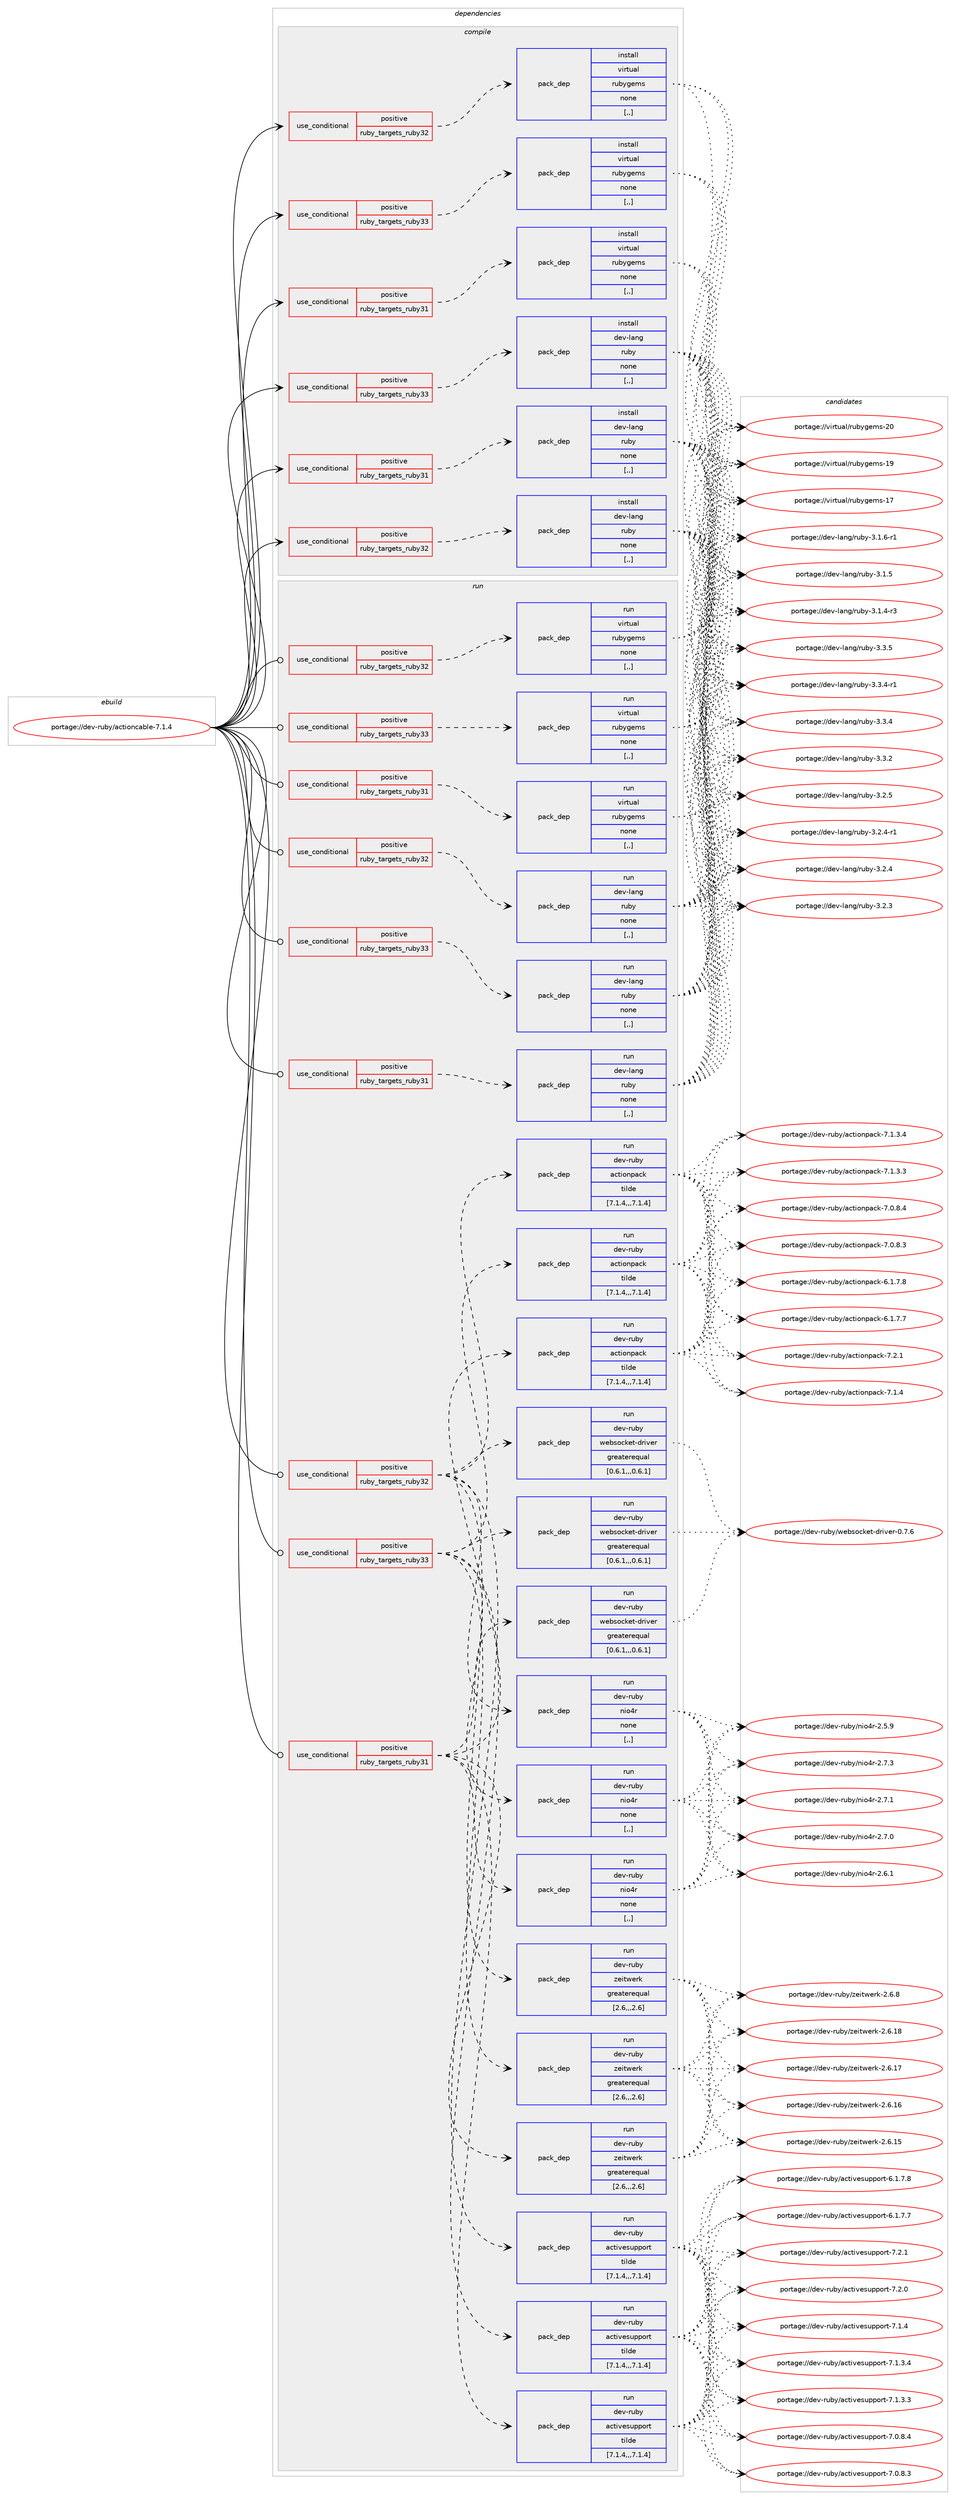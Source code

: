 digraph prolog {

# *************
# Graph options
# *************

newrank=true;
concentrate=true;
compound=true;
graph [rankdir=LR,fontname=Helvetica,fontsize=10,ranksep=1.5];#, ranksep=2.5, nodesep=0.2];
edge  [arrowhead=vee];
node  [fontname=Helvetica,fontsize=10];

# **********
# The ebuild
# **********

subgraph cluster_leftcol {
color=gray;
label=<<i>ebuild</i>>;
id [label="portage://dev-ruby/actioncable-7.1.4", color=red, width=4, href="../dev-ruby/actioncable-7.1.4.svg"];
}

# ****************
# The dependencies
# ****************

subgraph cluster_midcol {
color=gray;
label=<<i>dependencies</i>>;
subgraph cluster_compile {
fillcolor="#eeeeee";
style=filled;
label=<<i>compile</i>>;
subgraph cond173495 {
dependency667712 [label=<<TABLE BORDER="0" CELLBORDER="1" CELLSPACING="0" CELLPADDING="4"><TR><TD ROWSPAN="3" CELLPADDING="10">use_conditional</TD></TR><TR><TD>positive</TD></TR><TR><TD>ruby_targets_ruby31</TD></TR></TABLE>>, shape=none, color=red];
subgraph pack489350 {
dependency667713 [label=<<TABLE BORDER="0" CELLBORDER="1" CELLSPACING="0" CELLPADDING="4" WIDTH="220"><TR><TD ROWSPAN="6" CELLPADDING="30">pack_dep</TD></TR><TR><TD WIDTH="110">install</TD></TR><TR><TD>dev-lang</TD></TR><TR><TD>ruby</TD></TR><TR><TD>none</TD></TR><TR><TD>[,,]</TD></TR></TABLE>>, shape=none, color=blue];
}
dependency667712:e -> dependency667713:w [weight=20,style="dashed",arrowhead="vee"];
}
id:e -> dependency667712:w [weight=20,style="solid",arrowhead="vee"];
subgraph cond173496 {
dependency667714 [label=<<TABLE BORDER="0" CELLBORDER="1" CELLSPACING="0" CELLPADDING="4"><TR><TD ROWSPAN="3" CELLPADDING="10">use_conditional</TD></TR><TR><TD>positive</TD></TR><TR><TD>ruby_targets_ruby31</TD></TR></TABLE>>, shape=none, color=red];
subgraph pack489351 {
dependency667715 [label=<<TABLE BORDER="0" CELLBORDER="1" CELLSPACING="0" CELLPADDING="4" WIDTH="220"><TR><TD ROWSPAN="6" CELLPADDING="30">pack_dep</TD></TR><TR><TD WIDTH="110">install</TD></TR><TR><TD>virtual</TD></TR><TR><TD>rubygems</TD></TR><TR><TD>none</TD></TR><TR><TD>[,,]</TD></TR></TABLE>>, shape=none, color=blue];
}
dependency667714:e -> dependency667715:w [weight=20,style="dashed",arrowhead="vee"];
}
id:e -> dependency667714:w [weight=20,style="solid",arrowhead="vee"];
subgraph cond173497 {
dependency667716 [label=<<TABLE BORDER="0" CELLBORDER="1" CELLSPACING="0" CELLPADDING="4"><TR><TD ROWSPAN="3" CELLPADDING="10">use_conditional</TD></TR><TR><TD>positive</TD></TR><TR><TD>ruby_targets_ruby32</TD></TR></TABLE>>, shape=none, color=red];
subgraph pack489352 {
dependency667717 [label=<<TABLE BORDER="0" CELLBORDER="1" CELLSPACING="0" CELLPADDING="4" WIDTH="220"><TR><TD ROWSPAN="6" CELLPADDING="30">pack_dep</TD></TR><TR><TD WIDTH="110">install</TD></TR><TR><TD>dev-lang</TD></TR><TR><TD>ruby</TD></TR><TR><TD>none</TD></TR><TR><TD>[,,]</TD></TR></TABLE>>, shape=none, color=blue];
}
dependency667716:e -> dependency667717:w [weight=20,style="dashed",arrowhead="vee"];
}
id:e -> dependency667716:w [weight=20,style="solid",arrowhead="vee"];
subgraph cond173498 {
dependency667718 [label=<<TABLE BORDER="0" CELLBORDER="1" CELLSPACING="0" CELLPADDING="4"><TR><TD ROWSPAN="3" CELLPADDING="10">use_conditional</TD></TR><TR><TD>positive</TD></TR><TR><TD>ruby_targets_ruby32</TD></TR></TABLE>>, shape=none, color=red];
subgraph pack489353 {
dependency667719 [label=<<TABLE BORDER="0" CELLBORDER="1" CELLSPACING="0" CELLPADDING="4" WIDTH="220"><TR><TD ROWSPAN="6" CELLPADDING="30">pack_dep</TD></TR><TR><TD WIDTH="110">install</TD></TR><TR><TD>virtual</TD></TR><TR><TD>rubygems</TD></TR><TR><TD>none</TD></TR><TR><TD>[,,]</TD></TR></TABLE>>, shape=none, color=blue];
}
dependency667718:e -> dependency667719:w [weight=20,style="dashed",arrowhead="vee"];
}
id:e -> dependency667718:w [weight=20,style="solid",arrowhead="vee"];
subgraph cond173499 {
dependency667720 [label=<<TABLE BORDER="0" CELLBORDER="1" CELLSPACING="0" CELLPADDING="4"><TR><TD ROWSPAN="3" CELLPADDING="10">use_conditional</TD></TR><TR><TD>positive</TD></TR><TR><TD>ruby_targets_ruby33</TD></TR></TABLE>>, shape=none, color=red];
subgraph pack489354 {
dependency667721 [label=<<TABLE BORDER="0" CELLBORDER="1" CELLSPACING="0" CELLPADDING="4" WIDTH="220"><TR><TD ROWSPAN="6" CELLPADDING="30">pack_dep</TD></TR><TR><TD WIDTH="110">install</TD></TR><TR><TD>dev-lang</TD></TR><TR><TD>ruby</TD></TR><TR><TD>none</TD></TR><TR><TD>[,,]</TD></TR></TABLE>>, shape=none, color=blue];
}
dependency667720:e -> dependency667721:w [weight=20,style="dashed",arrowhead="vee"];
}
id:e -> dependency667720:w [weight=20,style="solid",arrowhead="vee"];
subgraph cond173500 {
dependency667722 [label=<<TABLE BORDER="0" CELLBORDER="1" CELLSPACING="0" CELLPADDING="4"><TR><TD ROWSPAN="3" CELLPADDING="10">use_conditional</TD></TR><TR><TD>positive</TD></TR><TR><TD>ruby_targets_ruby33</TD></TR></TABLE>>, shape=none, color=red];
subgraph pack489355 {
dependency667723 [label=<<TABLE BORDER="0" CELLBORDER="1" CELLSPACING="0" CELLPADDING="4" WIDTH="220"><TR><TD ROWSPAN="6" CELLPADDING="30">pack_dep</TD></TR><TR><TD WIDTH="110">install</TD></TR><TR><TD>virtual</TD></TR><TR><TD>rubygems</TD></TR><TR><TD>none</TD></TR><TR><TD>[,,]</TD></TR></TABLE>>, shape=none, color=blue];
}
dependency667722:e -> dependency667723:w [weight=20,style="dashed",arrowhead="vee"];
}
id:e -> dependency667722:w [weight=20,style="solid",arrowhead="vee"];
}
subgraph cluster_compileandrun {
fillcolor="#eeeeee";
style=filled;
label=<<i>compile and run</i>>;
}
subgraph cluster_run {
fillcolor="#eeeeee";
style=filled;
label=<<i>run</i>>;
subgraph cond173501 {
dependency667724 [label=<<TABLE BORDER="0" CELLBORDER="1" CELLSPACING="0" CELLPADDING="4"><TR><TD ROWSPAN="3" CELLPADDING="10">use_conditional</TD></TR><TR><TD>positive</TD></TR><TR><TD>ruby_targets_ruby31</TD></TR></TABLE>>, shape=none, color=red];
subgraph pack489356 {
dependency667725 [label=<<TABLE BORDER="0" CELLBORDER="1" CELLSPACING="0" CELLPADDING="4" WIDTH="220"><TR><TD ROWSPAN="6" CELLPADDING="30">pack_dep</TD></TR><TR><TD WIDTH="110">run</TD></TR><TR><TD>dev-lang</TD></TR><TR><TD>ruby</TD></TR><TR><TD>none</TD></TR><TR><TD>[,,]</TD></TR></TABLE>>, shape=none, color=blue];
}
dependency667724:e -> dependency667725:w [weight=20,style="dashed",arrowhead="vee"];
}
id:e -> dependency667724:w [weight=20,style="solid",arrowhead="odot"];
subgraph cond173502 {
dependency667726 [label=<<TABLE BORDER="0" CELLBORDER="1" CELLSPACING="0" CELLPADDING="4"><TR><TD ROWSPAN="3" CELLPADDING="10">use_conditional</TD></TR><TR><TD>positive</TD></TR><TR><TD>ruby_targets_ruby31</TD></TR></TABLE>>, shape=none, color=red];
subgraph pack489357 {
dependency667727 [label=<<TABLE BORDER="0" CELLBORDER="1" CELLSPACING="0" CELLPADDING="4" WIDTH="220"><TR><TD ROWSPAN="6" CELLPADDING="30">pack_dep</TD></TR><TR><TD WIDTH="110">run</TD></TR><TR><TD>dev-ruby</TD></TR><TR><TD>actionpack</TD></TR><TR><TD>tilde</TD></TR><TR><TD>[7.1.4,,,7.1.4]</TD></TR></TABLE>>, shape=none, color=blue];
}
dependency667726:e -> dependency667727:w [weight=20,style="dashed",arrowhead="vee"];
subgraph pack489358 {
dependency667728 [label=<<TABLE BORDER="0" CELLBORDER="1" CELLSPACING="0" CELLPADDING="4" WIDTH="220"><TR><TD ROWSPAN="6" CELLPADDING="30">pack_dep</TD></TR><TR><TD WIDTH="110">run</TD></TR><TR><TD>dev-ruby</TD></TR><TR><TD>activesupport</TD></TR><TR><TD>tilde</TD></TR><TR><TD>[7.1.4,,,7.1.4]</TD></TR></TABLE>>, shape=none, color=blue];
}
dependency667726:e -> dependency667728:w [weight=20,style="dashed",arrowhead="vee"];
subgraph pack489359 {
dependency667729 [label=<<TABLE BORDER="0" CELLBORDER="1" CELLSPACING="0" CELLPADDING="4" WIDTH="220"><TR><TD ROWSPAN="6" CELLPADDING="30">pack_dep</TD></TR><TR><TD WIDTH="110">run</TD></TR><TR><TD>dev-ruby</TD></TR><TR><TD>nio4r</TD></TR><TR><TD>none</TD></TR><TR><TD>[,,]</TD></TR></TABLE>>, shape=none, color=blue];
}
dependency667726:e -> dependency667729:w [weight=20,style="dashed",arrowhead="vee"];
subgraph pack489360 {
dependency667730 [label=<<TABLE BORDER="0" CELLBORDER="1" CELLSPACING="0" CELLPADDING="4" WIDTH="220"><TR><TD ROWSPAN="6" CELLPADDING="30">pack_dep</TD></TR><TR><TD WIDTH="110">run</TD></TR><TR><TD>dev-ruby</TD></TR><TR><TD>websocket-driver</TD></TR><TR><TD>greaterequal</TD></TR><TR><TD>[0.6.1,,,0.6.1]</TD></TR></TABLE>>, shape=none, color=blue];
}
dependency667726:e -> dependency667730:w [weight=20,style="dashed",arrowhead="vee"];
subgraph pack489361 {
dependency667731 [label=<<TABLE BORDER="0" CELLBORDER="1" CELLSPACING="0" CELLPADDING="4" WIDTH="220"><TR><TD ROWSPAN="6" CELLPADDING="30">pack_dep</TD></TR><TR><TD WIDTH="110">run</TD></TR><TR><TD>dev-ruby</TD></TR><TR><TD>zeitwerk</TD></TR><TR><TD>greaterequal</TD></TR><TR><TD>[2.6,,,2.6]</TD></TR></TABLE>>, shape=none, color=blue];
}
dependency667726:e -> dependency667731:w [weight=20,style="dashed",arrowhead="vee"];
}
id:e -> dependency667726:w [weight=20,style="solid",arrowhead="odot"];
subgraph cond173503 {
dependency667732 [label=<<TABLE BORDER="0" CELLBORDER="1" CELLSPACING="0" CELLPADDING="4"><TR><TD ROWSPAN="3" CELLPADDING="10">use_conditional</TD></TR><TR><TD>positive</TD></TR><TR><TD>ruby_targets_ruby31</TD></TR></TABLE>>, shape=none, color=red];
subgraph pack489362 {
dependency667733 [label=<<TABLE BORDER="0" CELLBORDER="1" CELLSPACING="0" CELLPADDING="4" WIDTH="220"><TR><TD ROWSPAN="6" CELLPADDING="30">pack_dep</TD></TR><TR><TD WIDTH="110">run</TD></TR><TR><TD>virtual</TD></TR><TR><TD>rubygems</TD></TR><TR><TD>none</TD></TR><TR><TD>[,,]</TD></TR></TABLE>>, shape=none, color=blue];
}
dependency667732:e -> dependency667733:w [weight=20,style="dashed",arrowhead="vee"];
}
id:e -> dependency667732:w [weight=20,style="solid",arrowhead="odot"];
subgraph cond173504 {
dependency667734 [label=<<TABLE BORDER="0" CELLBORDER="1" CELLSPACING="0" CELLPADDING="4"><TR><TD ROWSPAN="3" CELLPADDING="10">use_conditional</TD></TR><TR><TD>positive</TD></TR><TR><TD>ruby_targets_ruby32</TD></TR></TABLE>>, shape=none, color=red];
subgraph pack489363 {
dependency667735 [label=<<TABLE BORDER="0" CELLBORDER="1" CELLSPACING="0" CELLPADDING="4" WIDTH="220"><TR><TD ROWSPAN="6" CELLPADDING="30">pack_dep</TD></TR><TR><TD WIDTH="110">run</TD></TR><TR><TD>dev-lang</TD></TR><TR><TD>ruby</TD></TR><TR><TD>none</TD></TR><TR><TD>[,,]</TD></TR></TABLE>>, shape=none, color=blue];
}
dependency667734:e -> dependency667735:w [weight=20,style="dashed",arrowhead="vee"];
}
id:e -> dependency667734:w [weight=20,style="solid",arrowhead="odot"];
subgraph cond173505 {
dependency667736 [label=<<TABLE BORDER="0" CELLBORDER="1" CELLSPACING="0" CELLPADDING="4"><TR><TD ROWSPAN="3" CELLPADDING="10">use_conditional</TD></TR><TR><TD>positive</TD></TR><TR><TD>ruby_targets_ruby32</TD></TR></TABLE>>, shape=none, color=red];
subgraph pack489364 {
dependency667737 [label=<<TABLE BORDER="0" CELLBORDER="1" CELLSPACING="0" CELLPADDING="4" WIDTH="220"><TR><TD ROWSPAN="6" CELLPADDING="30">pack_dep</TD></TR><TR><TD WIDTH="110">run</TD></TR><TR><TD>dev-ruby</TD></TR><TR><TD>actionpack</TD></TR><TR><TD>tilde</TD></TR><TR><TD>[7.1.4,,,7.1.4]</TD></TR></TABLE>>, shape=none, color=blue];
}
dependency667736:e -> dependency667737:w [weight=20,style="dashed",arrowhead="vee"];
subgraph pack489365 {
dependency667738 [label=<<TABLE BORDER="0" CELLBORDER="1" CELLSPACING="0" CELLPADDING="4" WIDTH="220"><TR><TD ROWSPAN="6" CELLPADDING="30">pack_dep</TD></TR><TR><TD WIDTH="110">run</TD></TR><TR><TD>dev-ruby</TD></TR><TR><TD>activesupport</TD></TR><TR><TD>tilde</TD></TR><TR><TD>[7.1.4,,,7.1.4]</TD></TR></TABLE>>, shape=none, color=blue];
}
dependency667736:e -> dependency667738:w [weight=20,style="dashed",arrowhead="vee"];
subgraph pack489366 {
dependency667739 [label=<<TABLE BORDER="0" CELLBORDER="1" CELLSPACING="0" CELLPADDING="4" WIDTH="220"><TR><TD ROWSPAN="6" CELLPADDING="30">pack_dep</TD></TR><TR><TD WIDTH="110">run</TD></TR><TR><TD>dev-ruby</TD></TR><TR><TD>nio4r</TD></TR><TR><TD>none</TD></TR><TR><TD>[,,]</TD></TR></TABLE>>, shape=none, color=blue];
}
dependency667736:e -> dependency667739:w [weight=20,style="dashed",arrowhead="vee"];
subgraph pack489367 {
dependency667740 [label=<<TABLE BORDER="0" CELLBORDER="1" CELLSPACING="0" CELLPADDING="4" WIDTH="220"><TR><TD ROWSPAN="6" CELLPADDING="30">pack_dep</TD></TR><TR><TD WIDTH="110">run</TD></TR><TR><TD>dev-ruby</TD></TR><TR><TD>websocket-driver</TD></TR><TR><TD>greaterequal</TD></TR><TR><TD>[0.6.1,,,0.6.1]</TD></TR></TABLE>>, shape=none, color=blue];
}
dependency667736:e -> dependency667740:w [weight=20,style="dashed",arrowhead="vee"];
subgraph pack489368 {
dependency667741 [label=<<TABLE BORDER="0" CELLBORDER="1" CELLSPACING="0" CELLPADDING="4" WIDTH="220"><TR><TD ROWSPAN="6" CELLPADDING="30">pack_dep</TD></TR><TR><TD WIDTH="110">run</TD></TR><TR><TD>dev-ruby</TD></TR><TR><TD>zeitwerk</TD></TR><TR><TD>greaterequal</TD></TR><TR><TD>[2.6,,,2.6]</TD></TR></TABLE>>, shape=none, color=blue];
}
dependency667736:e -> dependency667741:w [weight=20,style="dashed",arrowhead="vee"];
}
id:e -> dependency667736:w [weight=20,style="solid",arrowhead="odot"];
subgraph cond173506 {
dependency667742 [label=<<TABLE BORDER="0" CELLBORDER="1" CELLSPACING="0" CELLPADDING="4"><TR><TD ROWSPAN="3" CELLPADDING="10">use_conditional</TD></TR><TR><TD>positive</TD></TR><TR><TD>ruby_targets_ruby32</TD></TR></TABLE>>, shape=none, color=red];
subgraph pack489369 {
dependency667743 [label=<<TABLE BORDER="0" CELLBORDER="1" CELLSPACING="0" CELLPADDING="4" WIDTH="220"><TR><TD ROWSPAN="6" CELLPADDING="30">pack_dep</TD></TR><TR><TD WIDTH="110">run</TD></TR><TR><TD>virtual</TD></TR><TR><TD>rubygems</TD></TR><TR><TD>none</TD></TR><TR><TD>[,,]</TD></TR></TABLE>>, shape=none, color=blue];
}
dependency667742:e -> dependency667743:w [weight=20,style="dashed",arrowhead="vee"];
}
id:e -> dependency667742:w [weight=20,style="solid",arrowhead="odot"];
subgraph cond173507 {
dependency667744 [label=<<TABLE BORDER="0" CELLBORDER="1" CELLSPACING="0" CELLPADDING="4"><TR><TD ROWSPAN="3" CELLPADDING="10">use_conditional</TD></TR><TR><TD>positive</TD></TR><TR><TD>ruby_targets_ruby33</TD></TR></TABLE>>, shape=none, color=red];
subgraph pack489370 {
dependency667745 [label=<<TABLE BORDER="0" CELLBORDER="1" CELLSPACING="0" CELLPADDING="4" WIDTH="220"><TR><TD ROWSPAN="6" CELLPADDING="30">pack_dep</TD></TR><TR><TD WIDTH="110">run</TD></TR><TR><TD>dev-lang</TD></TR><TR><TD>ruby</TD></TR><TR><TD>none</TD></TR><TR><TD>[,,]</TD></TR></TABLE>>, shape=none, color=blue];
}
dependency667744:e -> dependency667745:w [weight=20,style="dashed",arrowhead="vee"];
}
id:e -> dependency667744:w [weight=20,style="solid",arrowhead="odot"];
subgraph cond173508 {
dependency667746 [label=<<TABLE BORDER="0" CELLBORDER="1" CELLSPACING="0" CELLPADDING="4"><TR><TD ROWSPAN="3" CELLPADDING="10">use_conditional</TD></TR><TR><TD>positive</TD></TR><TR><TD>ruby_targets_ruby33</TD></TR></TABLE>>, shape=none, color=red];
subgraph pack489371 {
dependency667747 [label=<<TABLE BORDER="0" CELLBORDER="1" CELLSPACING="0" CELLPADDING="4" WIDTH="220"><TR><TD ROWSPAN="6" CELLPADDING="30">pack_dep</TD></TR><TR><TD WIDTH="110">run</TD></TR><TR><TD>dev-ruby</TD></TR><TR><TD>actionpack</TD></TR><TR><TD>tilde</TD></TR><TR><TD>[7.1.4,,,7.1.4]</TD></TR></TABLE>>, shape=none, color=blue];
}
dependency667746:e -> dependency667747:w [weight=20,style="dashed",arrowhead="vee"];
subgraph pack489372 {
dependency667748 [label=<<TABLE BORDER="0" CELLBORDER="1" CELLSPACING="0" CELLPADDING="4" WIDTH="220"><TR><TD ROWSPAN="6" CELLPADDING="30">pack_dep</TD></TR><TR><TD WIDTH="110">run</TD></TR><TR><TD>dev-ruby</TD></TR><TR><TD>activesupport</TD></TR><TR><TD>tilde</TD></TR><TR><TD>[7.1.4,,,7.1.4]</TD></TR></TABLE>>, shape=none, color=blue];
}
dependency667746:e -> dependency667748:w [weight=20,style="dashed",arrowhead="vee"];
subgraph pack489373 {
dependency667749 [label=<<TABLE BORDER="0" CELLBORDER="1" CELLSPACING="0" CELLPADDING="4" WIDTH="220"><TR><TD ROWSPAN="6" CELLPADDING="30">pack_dep</TD></TR><TR><TD WIDTH="110">run</TD></TR><TR><TD>dev-ruby</TD></TR><TR><TD>nio4r</TD></TR><TR><TD>none</TD></TR><TR><TD>[,,]</TD></TR></TABLE>>, shape=none, color=blue];
}
dependency667746:e -> dependency667749:w [weight=20,style="dashed",arrowhead="vee"];
subgraph pack489374 {
dependency667750 [label=<<TABLE BORDER="0" CELLBORDER="1" CELLSPACING="0" CELLPADDING="4" WIDTH="220"><TR><TD ROWSPAN="6" CELLPADDING="30">pack_dep</TD></TR><TR><TD WIDTH="110">run</TD></TR><TR><TD>dev-ruby</TD></TR><TR><TD>websocket-driver</TD></TR><TR><TD>greaterequal</TD></TR><TR><TD>[0.6.1,,,0.6.1]</TD></TR></TABLE>>, shape=none, color=blue];
}
dependency667746:e -> dependency667750:w [weight=20,style="dashed",arrowhead="vee"];
subgraph pack489375 {
dependency667751 [label=<<TABLE BORDER="0" CELLBORDER="1" CELLSPACING="0" CELLPADDING="4" WIDTH="220"><TR><TD ROWSPAN="6" CELLPADDING="30">pack_dep</TD></TR><TR><TD WIDTH="110">run</TD></TR><TR><TD>dev-ruby</TD></TR><TR><TD>zeitwerk</TD></TR><TR><TD>greaterequal</TD></TR><TR><TD>[2.6,,,2.6]</TD></TR></TABLE>>, shape=none, color=blue];
}
dependency667746:e -> dependency667751:w [weight=20,style="dashed",arrowhead="vee"];
}
id:e -> dependency667746:w [weight=20,style="solid",arrowhead="odot"];
subgraph cond173509 {
dependency667752 [label=<<TABLE BORDER="0" CELLBORDER="1" CELLSPACING="0" CELLPADDING="4"><TR><TD ROWSPAN="3" CELLPADDING="10">use_conditional</TD></TR><TR><TD>positive</TD></TR><TR><TD>ruby_targets_ruby33</TD></TR></TABLE>>, shape=none, color=red];
subgraph pack489376 {
dependency667753 [label=<<TABLE BORDER="0" CELLBORDER="1" CELLSPACING="0" CELLPADDING="4" WIDTH="220"><TR><TD ROWSPAN="6" CELLPADDING="30">pack_dep</TD></TR><TR><TD WIDTH="110">run</TD></TR><TR><TD>virtual</TD></TR><TR><TD>rubygems</TD></TR><TR><TD>none</TD></TR><TR><TD>[,,]</TD></TR></TABLE>>, shape=none, color=blue];
}
dependency667752:e -> dependency667753:w [weight=20,style="dashed",arrowhead="vee"];
}
id:e -> dependency667752:w [weight=20,style="solid",arrowhead="odot"];
}
}

# **************
# The candidates
# **************

subgraph cluster_choices {
rank=same;
color=gray;
label=<<i>candidates</i>>;

subgraph choice489350 {
color=black;
nodesep=1;
choice10010111845108971101034711411798121455146514653 [label="portage://dev-lang/ruby-3.3.5", color=red, width=4,href="../dev-lang/ruby-3.3.5.svg"];
choice100101118451089711010347114117981214551465146524511449 [label="portage://dev-lang/ruby-3.3.4-r1", color=red, width=4,href="../dev-lang/ruby-3.3.4-r1.svg"];
choice10010111845108971101034711411798121455146514652 [label="portage://dev-lang/ruby-3.3.4", color=red, width=4,href="../dev-lang/ruby-3.3.4.svg"];
choice10010111845108971101034711411798121455146514650 [label="portage://dev-lang/ruby-3.3.2", color=red, width=4,href="../dev-lang/ruby-3.3.2.svg"];
choice10010111845108971101034711411798121455146504653 [label="portage://dev-lang/ruby-3.2.5", color=red, width=4,href="../dev-lang/ruby-3.2.5.svg"];
choice100101118451089711010347114117981214551465046524511449 [label="portage://dev-lang/ruby-3.2.4-r1", color=red, width=4,href="../dev-lang/ruby-3.2.4-r1.svg"];
choice10010111845108971101034711411798121455146504652 [label="portage://dev-lang/ruby-3.2.4", color=red, width=4,href="../dev-lang/ruby-3.2.4.svg"];
choice10010111845108971101034711411798121455146504651 [label="portage://dev-lang/ruby-3.2.3", color=red, width=4,href="../dev-lang/ruby-3.2.3.svg"];
choice100101118451089711010347114117981214551464946544511449 [label="portage://dev-lang/ruby-3.1.6-r1", color=red, width=4,href="../dev-lang/ruby-3.1.6-r1.svg"];
choice10010111845108971101034711411798121455146494653 [label="portage://dev-lang/ruby-3.1.5", color=red, width=4,href="../dev-lang/ruby-3.1.5.svg"];
choice100101118451089711010347114117981214551464946524511451 [label="portage://dev-lang/ruby-3.1.4-r3", color=red, width=4,href="../dev-lang/ruby-3.1.4-r3.svg"];
dependency667713:e -> choice10010111845108971101034711411798121455146514653:w [style=dotted,weight="100"];
dependency667713:e -> choice100101118451089711010347114117981214551465146524511449:w [style=dotted,weight="100"];
dependency667713:e -> choice10010111845108971101034711411798121455146514652:w [style=dotted,weight="100"];
dependency667713:e -> choice10010111845108971101034711411798121455146514650:w [style=dotted,weight="100"];
dependency667713:e -> choice10010111845108971101034711411798121455146504653:w [style=dotted,weight="100"];
dependency667713:e -> choice100101118451089711010347114117981214551465046524511449:w [style=dotted,weight="100"];
dependency667713:e -> choice10010111845108971101034711411798121455146504652:w [style=dotted,weight="100"];
dependency667713:e -> choice10010111845108971101034711411798121455146504651:w [style=dotted,weight="100"];
dependency667713:e -> choice100101118451089711010347114117981214551464946544511449:w [style=dotted,weight="100"];
dependency667713:e -> choice10010111845108971101034711411798121455146494653:w [style=dotted,weight="100"];
dependency667713:e -> choice100101118451089711010347114117981214551464946524511451:w [style=dotted,weight="100"];
}
subgraph choice489351 {
color=black;
nodesep=1;
choice118105114116117971084711411798121103101109115455048 [label="portage://virtual/rubygems-20", color=red, width=4,href="../virtual/rubygems-20.svg"];
choice118105114116117971084711411798121103101109115454957 [label="portage://virtual/rubygems-19", color=red, width=4,href="../virtual/rubygems-19.svg"];
choice118105114116117971084711411798121103101109115454955 [label="portage://virtual/rubygems-17", color=red, width=4,href="../virtual/rubygems-17.svg"];
dependency667715:e -> choice118105114116117971084711411798121103101109115455048:w [style=dotted,weight="100"];
dependency667715:e -> choice118105114116117971084711411798121103101109115454957:w [style=dotted,weight="100"];
dependency667715:e -> choice118105114116117971084711411798121103101109115454955:w [style=dotted,weight="100"];
}
subgraph choice489352 {
color=black;
nodesep=1;
choice10010111845108971101034711411798121455146514653 [label="portage://dev-lang/ruby-3.3.5", color=red, width=4,href="../dev-lang/ruby-3.3.5.svg"];
choice100101118451089711010347114117981214551465146524511449 [label="portage://dev-lang/ruby-3.3.4-r1", color=red, width=4,href="../dev-lang/ruby-3.3.4-r1.svg"];
choice10010111845108971101034711411798121455146514652 [label="portage://dev-lang/ruby-3.3.4", color=red, width=4,href="../dev-lang/ruby-3.3.4.svg"];
choice10010111845108971101034711411798121455146514650 [label="portage://dev-lang/ruby-3.3.2", color=red, width=4,href="../dev-lang/ruby-3.3.2.svg"];
choice10010111845108971101034711411798121455146504653 [label="portage://dev-lang/ruby-3.2.5", color=red, width=4,href="../dev-lang/ruby-3.2.5.svg"];
choice100101118451089711010347114117981214551465046524511449 [label="portage://dev-lang/ruby-3.2.4-r1", color=red, width=4,href="../dev-lang/ruby-3.2.4-r1.svg"];
choice10010111845108971101034711411798121455146504652 [label="portage://dev-lang/ruby-3.2.4", color=red, width=4,href="../dev-lang/ruby-3.2.4.svg"];
choice10010111845108971101034711411798121455146504651 [label="portage://dev-lang/ruby-3.2.3", color=red, width=4,href="../dev-lang/ruby-3.2.3.svg"];
choice100101118451089711010347114117981214551464946544511449 [label="portage://dev-lang/ruby-3.1.6-r1", color=red, width=4,href="../dev-lang/ruby-3.1.6-r1.svg"];
choice10010111845108971101034711411798121455146494653 [label="portage://dev-lang/ruby-3.1.5", color=red, width=4,href="../dev-lang/ruby-3.1.5.svg"];
choice100101118451089711010347114117981214551464946524511451 [label="portage://dev-lang/ruby-3.1.4-r3", color=red, width=4,href="../dev-lang/ruby-3.1.4-r3.svg"];
dependency667717:e -> choice10010111845108971101034711411798121455146514653:w [style=dotted,weight="100"];
dependency667717:e -> choice100101118451089711010347114117981214551465146524511449:w [style=dotted,weight="100"];
dependency667717:e -> choice10010111845108971101034711411798121455146514652:w [style=dotted,weight="100"];
dependency667717:e -> choice10010111845108971101034711411798121455146514650:w [style=dotted,weight="100"];
dependency667717:e -> choice10010111845108971101034711411798121455146504653:w [style=dotted,weight="100"];
dependency667717:e -> choice100101118451089711010347114117981214551465046524511449:w [style=dotted,weight="100"];
dependency667717:e -> choice10010111845108971101034711411798121455146504652:w [style=dotted,weight="100"];
dependency667717:e -> choice10010111845108971101034711411798121455146504651:w [style=dotted,weight="100"];
dependency667717:e -> choice100101118451089711010347114117981214551464946544511449:w [style=dotted,weight="100"];
dependency667717:e -> choice10010111845108971101034711411798121455146494653:w [style=dotted,weight="100"];
dependency667717:e -> choice100101118451089711010347114117981214551464946524511451:w [style=dotted,weight="100"];
}
subgraph choice489353 {
color=black;
nodesep=1;
choice118105114116117971084711411798121103101109115455048 [label="portage://virtual/rubygems-20", color=red, width=4,href="../virtual/rubygems-20.svg"];
choice118105114116117971084711411798121103101109115454957 [label="portage://virtual/rubygems-19", color=red, width=4,href="../virtual/rubygems-19.svg"];
choice118105114116117971084711411798121103101109115454955 [label="portage://virtual/rubygems-17", color=red, width=4,href="../virtual/rubygems-17.svg"];
dependency667719:e -> choice118105114116117971084711411798121103101109115455048:w [style=dotted,weight="100"];
dependency667719:e -> choice118105114116117971084711411798121103101109115454957:w [style=dotted,weight="100"];
dependency667719:e -> choice118105114116117971084711411798121103101109115454955:w [style=dotted,weight="100"];
}
subgraph choice489354 {
color=black;
nodesep=1;
choice10010111845108971101034711411798121455146514653 [label="portage://dev-lang/ruby-3.3.5", color=red, width=4,href="../dev-lang/ruby-3.3.5.svg"];
choice100101118451089711010347114117981214551465146524511449 [label="portage://dev-lang/ruby-3.3.4-r1", color=red, width=4,href="../dev-lang/ruby-3.3.4-r1.svg"];
choice10010111845108971101034711411798121455146514652 [label="portage://dev-lang/ruby-3.3.4", color=red, width=4,href="../dev-lang/ruby-3.3.4.svg"];
choice10010111845108971101034711411798121455146514650 [label="portage://dev-lang/ruby-3.3.2", color=red, width=4,href="../dev-lang/ruby-3.3.2.svg"];
choice10010111845108971101034711411798121455146504653 [label="portage://dev-lang/ruby-3.2.5", color=red, width=4,href="../dev-lang/ruby-3.2.5.svg"];
choice100101118451089711010347114117981214551465046524511449 [label="portage://dev-lang/ruby-3.2.4-r1", color=red, width=4,href="../dev-lang/ruby-3.2.4-r1.svg"];
choice10010111845108971101034711411798121455146504652 [label="portage://dev-lang/ruby-3.2.4", color=red, width=4,href="../dev-lang/ruby-3.2.4.svg"];
choice10010111845108971101034711411798121455146504651 [label="portage://dev-lang/ruby-3.2.3", color=red, width=4,href="../dev-lang/ruby-3.2.3.svg"];
choice100101118451089711010347114117981214551464946544511449 [label="portage://dev-lang/ruby-3.1.6-r1", color=red, width=4,href="../dev-lang/ruby-3.1.6-r1.svg"];
choice10010111845108971101034711411798121455146494653 [label="portage://dev-lang/ruby-3.1.5", color=red, width=4,href="../dev-lang/ruby-3.1.5.svg"];
choice100101118451089711010347114117981214551464946524511451 [label="portage://dev-lang/ruby-3.1.4-r3", color=red, width=4,href="../dev-lang/ruby-3.1.4-r3.svg"];
dependency667721:e -> choice10010111845108971101034711411798121455146514653:w [style=dotted,weight="100"];
dependency667721:e -> choice100101118451089711010347114117981214551465146524511449:w [style=dotted,weight="100"];
dependency667721:e -> choice10010111845108971101034711411798121455146514652:w [style=dotted,weight="100"];
dependency667721:e -> choice10010111845108971101034711411798121455146514650:w [style=dotted,weight="100"];
dependency667721:e -> choice10010111845108971101034711411798121455146504653:w [style=dotted,weight="100"];
dependency667721:e -> choice100101118451089711010347114117981214551465046524511449:w [style=dotted,weight="100"];
dependency667721:e -> choice10010111845108971101034711411798121455146504652:w [style=dotted,weight="100"];
dependency667721:e -> choice10010111845108971101034711411798121455146504651:w [style=dotted,weight="100"];
dependency667721:e -> choice100101118451089711010347114117981214551464946544511449:w [style=dotted,weight="100"];
dependency667721:e -> choice10010111845108971101034711411798121455146494653:w [style=dotted,weight="100"];
dependency667721:e -> choice100101118451089711010347114117981214551464946524511451:w [style=dotted,weight="100"];
}
subgraph choice489355 {
color=black;
nodesep=1;
choice118105114116117971084711411798121103101109115455048 [label="portage://virtual/rubygems-20", color=red, width=4,href="../virtual/rubygems-20.svg"];
choice118105114116117971084711411798121103101109115454957 [label="portage://virtual/rubygems-19", color=red, width=4,href="../virtual/rubygems-19.svg"];
choice118105114116117971084711411798121103101109115454955 [label="portage://virtual/rubygems-17", color=red, width=4,href="../virtual/rubygems-17.svg"];
dependency667723:e -> choice118105114116117971084711411798121103101109115455048:w [style=dotted,weight="100"];
dependency667723:e -> choice118105114116117971084711411798121103101109115454957:w [style=dotted,weight="100"];
dependency667723:e -> choice118105114116117971084711411798121103101109115454955:w [style=dotted,weight="100"];
}
subgraph choice489356 {
color=black;
nodesep=1;
choice10010111845108971101034711411798121455146514653 [label="portage://dev-lang/ruby-3.3.5", color=red, width=4,href="../dev-lang/ruby-3.3.5.svg"];
choice100101118451089711010347114117981214551465146524511449 [label="portage://dev-lang/ruby-3.3.4-r1", color=red, width=4,href="../dev-lang/ruby-3.3.4-r1.svg"];
choice10010111845108971101034711411798121455146514652 [label="portage://dev-lang/ruby-3.3.4", color=red, width=4,href="../dev-lang/ruby-3.3.4.svg"];
choice10010111845108971101034711411798121455146514650 [label="portage://dev-lang/ruby-3.3.2", color=red, width=4,href="../dev-lang/ruby-3.3.2.svg"];
choice10010111845108971101034711411798121455146504653 [label="portage://dev-lang/ruby-3.2.5", color=red, width=4,href="../dev-lang/ruby-3.2.5.svg"];
choice100101118451089711010347114117981214551465046524511449 [label="portage://dev-lang/ruby-3.2.4-r1", color=red, width=4,href="../dev-lang/ruby-3.2.4-r1.svg"];
choice10010111845108971101034711411798121455146504652 [label="portage://dev-lang/ruby-3.2.4", color=red, width=4,href="../dev-lang/ruby-3.2.4.svg"];
choice10010111845108971101034711411798121455146504651 [label="portage://dev-lang/ruby-3.2.3", color=red, width=4,href="../dev-lang/ruby-3.2.3.svg"];
choice100101118451089711010347114117981214551464946544511449 [label="portage://dev-lang/ruby-3.1.6-r1", color=red, width=4,href="../dev-lang/ruby-3.1.6-r1.svg"];
choice10010111845108971101034711411798121455146494653 [label="portage://dev-lang/ruby-3.1.5", color=red, width=4,href="../dev-lang/ruby-3.1.5.svg"];
choice100101118451089711010347114117981214551464946524511451 [label="portage://dev-lang/ruby-3.1.4-r3", color=red, width=4,href="../dev-lang/ruby-3.1.4-r3.svg"];
dependency667725:e -> choice10010111845108971101034711411798121455146514653:w [style=dotted,weight="100"];
dependency667725:e -> choice100101118451089711010347114117981214551465146524511449:w [style=dotted,weight="100"];
dependency667725:e -> choice10010111845108971101034711411798121455146514652:w [style=dotted,weight="100"];
dependency667725:e -> choice10010111845108971101034711411798121455146514650:w [style=dotted,weight="100"];
dependency667725:e -> choice10010111845108971101034711411798121455146504653:w [style=dotted,weight="100"];
dependency667725:e -> choice100101118451089711010347114117981214551465046524511449:w [style=dotted,weight="100"];
dependency667725:e -> choice10010111845108971101034711411798121455146504652:w [style=dotted,weight="100"];
dependency667725:e -> choice10010111845108971101034711411798121455146504651:w [style=dotted,weight="100"];
dependency667725:e -> choice100101118451089711010347114117981214551464946544511449:w [style=dotted,weight="100"];
dependency667725:e -> choice10010111845108971101034711411798121455146494653:w [style=dotted,weight="100"];
dependency667725:e -> choice100101118451089711010347114117981214551464946524511451:w [style=dotted,weight="100"];
}
subgraph choice489357 {
color=black;
nodesep=1;
choice10010111845114117981214797991161051111101129799107455546504649 [label="portage://dev-ruby/actionpack-7.2.1", color=red, width=4,href="../dev-ruby/actionpack-7.2.1.svg"];
choice10010111845114117981214797991161051111101129799107455546494652 [label="portage://dev-ruby/actionpack-7.1.4", color=red, width=4,href="../dev-ruby/actionpack-7.1.4.svg"];
choice100101118451141179812147979911610511111011297991074555464946514652 [label="portage://dev-ruby/actionpack-7.1.3.4", color=red, width=4,href="../dev-ruby/actionpack-7.1.3.4.svg"];
choice100101118451141179812147979911610511111011297991074555464946514651 [label="portage://dev-ruby/actionpack-7.1.3.3", color=red, width=4,href="../dev-ruby/actionpack-7.1.3.3.svg"];
choice100101118451141179812147979911610511111011297991074555464846564652 [label="portage://dev-ruby/actionpack-7.0.8.4", color=red, width=4,href="../dev-ruby/actionpack-7.0.8.4.svg"];
choice100101118451141179812147979911610511111011297991074555464846564651 [label="portage://dev-ruby/actionpack-7.0.8.3", color=red, width=4,href="../dev-ruby/actionpack-7.0.8.3.svg"];
choice100101118451141179812147979911610511111011297991074554464946554656 [label="portage://dev-ruby/actionpack-6.1.7.8", color=red, width=4,href="../dev-ruby/actionpack-6.1.7.8.svg"];
choice100101118451141179812147979911610511111011297991074554464946554655 [label="portage://dev-ruby/actionpack-6.1.7.7", color=red, width=4,href="../dev-ruby/actionpack-6.1.7.7.svg"];
dependency667727:e -> choice10010111845114117981214797991161051111101129799107455546504649:w [style=dotted,weight="100"];
dependency667727:e -> choice10010111845114117981214797991161051111101129799107455546494652:w [style=dotted,weight="100"];
dependency667727:e -> choice100101118451141179812147979911610511111011297991074555464946514652:w [style=dotted,weight="100"];
dependency667727:e -> choice100101118451141179812147979911610511111011297991074555464946514651:w [style=dotted,weight="100"];
dependency667727:e -> choice100101118451141179812147979911610511111011297991074555464846564652:w [style=dotted,weight="100"];
dependency667727:e -> choice100101118451141179812147979911610511111011297991074555464846564651:w [style=dotted,weight="100"];
dependency667727:e -> choice100101118451141179812147979911610511111011297991074554464946554656:w [style=dotted,weight="100"];
dependency667727:e -> choice100101118451141179812147979911610511111011297991074554464946554655:w [style=dotted,weight="100"];
}
subgraph choice489358 {
color=black;
nodesep=1;
choice1001011184511411798121479799116105118101115117112112111114116455546504649 [label="portage://dev-ruby/activesupport-7.2.1", color=red, width=4,href="../dev-ruby/activesupport-7.2.1.svg"];
choice1001011184511411798121479799116105118101115117112112111114116455546504648 [label="portage://dev-ruby/activesupport-7.2.0", color=red, width=4,href="../dev-ruby/activesupport-7.2.0.svg"];
choice1001011184511411798121479799116105118101115117112112111114116455546494652 [label="portage://dev-ruby/activesupport-7.1.4", color=red, width=4,href="../dev-ruby/activesupport-7.1.4.svg"];
choice10010111845114117981214797991161051181011151171121121111141164555464946514652 [label="portage://dev-ruby/activesupport-7.1.3.4", color=red, width=4,href="../dev-ruby/activesupport-7.1.3.4.svg"];
choice10010111845114117981214797991161051181011151171121121111141164555464946514651 [label="portage://dev-ruby/activesupport-7.1.3.3", color=red, width=4,href="../dev-ruby/activesupport-7.1.3.3.svg"];
choice10010111845114117981214797991161051181011151171121121111141164555464846564652 [label="portage://dev-ruby/activesupport-7.0.8.4", color=red, width=4,href="../dev-ruby/activesupport-7.0.8.4.svg"];
choice10010111845114117981214797991161051181011151171121121111141164555464846564651 [label="portage://dev-ruby/activesupport-7.0.8.3", color=red, width=4,href="../dev-ruby/activesupport-7.0.8.3.svg"];
choice10010111845114117981214797991161051181011151171121121111141164554464946554656 [label="portage://dev-ruby/activesupport-6.1.7.8", color=red, width=4,href="../dev-ruby/activesupport-6.1.7.8.svg"];
choice10010111845114117981214797991161051181011151171121121111141164554464946554655 [label="portage://dev-ruby/activesupport-6.1.7.7", color=red, width=4,href="../dev-ruby/activesupport-6.1.7.7.svg"];
dependency667728:e -> choice1001011184511411798121479799116105118101115117112112111114116455546504649:w [style=dotted,weight="100"];
dependency667728:e -> choice1001011184511411798121479799116105118101115117112112111114116455546504648:w [style=dotted,weight="100"];
dependency667728:e -> choice1001011184511411798121479799116105118101115117112112111114116455546494652:w [style=dotted,weight="100"];
dependency667728:e -> choice10010111845114117981214797991161051181011151171121121111141164555464946514652:w [style=dotted,weight="100"];
dependency667728:e -> choice10010111845114117981214797991161051181011151171121121111141164555464946514651:w [style=dotted,weight="100"];
dependency667728:e -> choice10010111845114117981214797991161051181011151171121121111141164555464846564652:w [style=dotted,weight="100"];
dependency667728:e -> choice10010111845114117981214797991161051181011151171121121111141164555464846564651:w [style=dotted,weight="100"];
dependency667728:e -> choice10010111845114117981214797991161051181011151171121121111141164554464946554656:w [style=dotted,weight="100"];
dependency667728:e -> choice10010111845114117981214797991161051181011151171121121111141164554464946554655:w [style=dotted,weight="100"];
}
subgraph choice489359 {
color=black;
nodesep=1;
choice10010111845114117981214711010511152114455046554651 [label="portage://dev-ruby/nio4r-2.7.3", color=red, width=4,href="../dev-ruby/nio4r-2.7.3.svg"];
choice10010111845114117981214711010511152114455046554649 [label="portage://dev-ruby/nio4r-2.7.1", color=red, width=4,href="../dev-ruby/nio4r-2.7.1.svg"];
choice10010111845114117981214711010511152114455046554648 [label="portage://dev-ruby/nio4r-2.7.0", color=red, width=4,href="../dev-ruby/nio4r-2.7.0.svg"];
choice10010111845114117981214711010511152114455046544649 [label="portage://dev-ruby/nio4r-2.6.1", color=red, width=4,href="../dev-ruby/nio4r-2.6.1.svg"];
choice10010111845114117981214711010511152114455046534657 [label="portage://dev-ruby/nio4r-2.5.9", color=red, width=4,href="../dev-ruby/nio4r-2.5.9.svg"];
dependency667729:e -> choice10010111845114117981214711010511152114455046554651:w [style=dotted,weight="100"];
dependency667729:e -> choice10010111845114117981214711010511152114455046554649:w [style=dotted,weight="100"];
dependency667729:e -> choice10010111845114117981214711010511152114455046554648:w [style=dotted,weight="100"];
dependency667729:e -> choice10010111845114117981214711010511152114455046544649:w [style=dotted,weight="100"];
dependency667729:e -> choice10010111845114117981214711010511152114455046534657:w [style=dotted,weight="100"];
}
subgraph choice489360 {
color=black;
nodesep=1;
choice100101118451141179812147119101981151119910710111645100114105118101114454846554654 [label="portage://dev-ruby/websocket-driver-0.7.6", color=red, width=4,href="../dev-ruby/websocket-driver-0.7.6.svg"];
dependency667730:e -> choice100101118451141179812147119101981151119910710111645100114105118101114454846554654:w [style=dotted,weight="100"];
}
subgraph choice489361 {
color=black;
nodesep=1;
choice10010111845114117981214712210110511611910111410745504654464956 [label="portage://dev-ruby/zeitwerk-2.6.18", color=red, width=4,href="../dev-ruby/zeitwerk-2.6.18.svg"];
choice10010111845114117981214712210110511611910111410745504654464955 [label="portage://dev-ruby/zeitwerk-2.6.17", color=red, width=4,href="../dev-ruby/zeitwerk-2.6.17.svg"];
choice10010111845114117981214712210110511611910111410745504654464954 [label="portage://dev-ruby/zeitwerk-2.6.16", color=red, width=4,href="../dev-ruby/zeitwerk-2.6.16.svg"];
choice10010111845114117981214712210110511611910111410745504654464953 [label="portage://dev-ruby/zeitwerk-2.6.15", color=red, width=4,href="../dev-ruby/zeitwerk-2.6.15.svg"];
choice100101118451141179812147122101105116119101114107455046544656 [label="portage://dev-ruby/zeitwerk-2.6.8", color=red, width=4,href="../dev-ruby/zeitwerk-2.6.8.svg"];
dependency667731:e -> choice10010111845114117981214712210110511611910111410745504654464956:w [style=dotted,weight="100"];
dependency667731:e -> choice10010111845114117981214712210110511611910111410745504654464955:w [style=dotted,weight="100"];
dependency667731:e -> choice10010111845114117981214712210110511611910111410745504654464954:w [style=dotted,weight="100"];
dependency667731:e -> choice10010111845114117981214712210110511611910111410745504654464953:w [style=dotted,weight="100"];
dependency667731:e -> choice100101118451141179812147122101105116119101114107455046544656:w [style=dotted,weight="100"];
}
subgraph choice489362 {
color=black;
nodesep=1;
choice118105114116117971084711411798121103101109115455048 [label="portage://virtual/rubygems-20", color=red, width=4,href="../virtual/rubygems-20.svg"];
choice118105114116117971084711411798121103101109115454957 [label="portage://virtual/rubygems-19", color=red, width=4,href="../virtual/rubygems-19.svg"];
choice118105114116117971084711411798121103101109115454955 [label="portage://virtual/rubygems-17", color=red, width=4,href="../virtual/rubygems-17.svg"];
dependency667733:e -> choice118105114116117971084711411798121103101109115455048:w [style=dotted,weight="100"];
dependency667733:e -> choice118105114116117971084711411798121103101109115454957:w [style=dotted,weight="100"];
dependency667733:e -> choice118105114116117971084711411798121103101109115454955:w [style=dotted,weight="100"];
}
subgraph choice489363 {
color=black;
nodesep=1;
choice10010111845108971101034711411798121455146514653 [label="portage://dev-lang/ruby-3.3.5", color=red, width=4,href="../dev-lang/ruby-3.3.5.svg"];
choice100101118451089711010347114117981214551465146524511449 [label="portage://dev-lang/ruby-3.3.4-r1", color=red, width=4,href="../dev-lang/ruby-3.3.4-r1.svg"];
choice10010111845108971101034711411798121455146514652 [label="portage://dev-lang/ruby-3.3.4", color=red, width=4,href="../dev-lang/ruby-3.3.4.svg"];
choice10010111845108971101034711411798121455146514650 [label="portage://dev-lang/ruby-3.3.2", color=red, width=4,href="../dev-lang/ruby-3.3.2.svg"];
choice10010111845108971101034711411798121455146504653 [label="portage://dev-lang/ruby-3.2.5", color=red, width=4,href="../dev-lang/ruby-3.2.5.svg"];
choice100101118451089711010347114117981214551465046524511449 [label="portage://dev-lang/ruby-3.2.4-r1", color=red, width=4,href="../dev-lang/ruby-3.2.4-r1.svg"];
choice10010111845108971101034711411798121455146504652 [label="portage://dev-lang/ruby-3.2.4", color=red, width=4,href="../dev-lang/ruby-3.2.4.svg"];
choice10010111845108971101034711411798121455146504651 [label="portage://dev-lang/ruby-3.2.3", color=red, width=4,href="../dev-lang/ruby-3.2.3.svg"];
choice100101118451089711010347114117981214551464946544511449 [label="portage://dev-lang/ruby-3.1.6-r1", color=red, width=4,href="../dev-lang/ruby-3.1.6-r1.svg"];
choice10010111845108971101034711411798121455146494653 [label="portage://dev-lang/ruby-3.1.5", color=red, width=4,href="../dev-lang/ruby-3.1.5.svg"];
choice100101118451089711010347114117981214551464946524511451 [label="portage://dev-lang/ruby-3.1.4-r3", color=red, width=4,href="../dev-lang/ruby-3.1.4-r3.svg"];
dependency667735:e -> choice10010111845108971101034711411798121455146514653:w [style=dotted,weight="100"];
dependency667735:e -> choice100101118451089711010347114117981214551465146524511449:w [style=dotted,weight="100"];
dependency667735:e -> choice10010111845108971101034711411798121455146514652:w [style=dotted,weight="100"];
dependency667735:e -> choice10010111845108971101034711411798121455146514650:w [style=dotted,weight="100"];
dependency667735:e -> choice10010111845108971101034711411798121455146504653:w [style=dotted,weight="100"];
dependency667735:e -> choice100101118451089711010347114117981214551465046524511449:w [style=dotted,weight="100"];
dependency667735:e -> choice10010111845108971101034711411798121455146504652:w [style=dotted,weight="100"];
dependency667735:e -> choice10010111845108971101034711411798121455146504651:w [style=dotted,weight="100"];
dependency667735:e -> choice100101118451089711010347114117981214551464946544511449:w [style=dotted,weight="100"];
dependency667735:e -> choice10010111845108971101034711411798121455146494653:w [style=dotted,weight="100"];
dependency667735:e -> choice100101118451089711010347114117981214551464946524511451:w [style=dotted,weight="100"];
}
subgraph choice489364 {
color=black;
nodesep=1;
choice10010111845114117981214797991161051111101129799107455546504649 [label="portage://dev-ruby/actionpack-7.2.1", color=red, width=4,href="../dev-ruby/actionpack-7.2.1.svg"];
choice10010111845114117981214797991161051111101129799107455546494652 [label="portage://dev-ruby/actionpack-7.1.4", color=red, width=4,href="../dev-ruby/actionpack-7.1.4.svg"];
choice100101118451141179812147979911610511111011297991074555464946514652 [label="portage://dev-ruby/actionpack-7.1.3.4", color=red, width=4,href="../dev-ruby/actionpack-7.1.3.4.svg"];
choice100101118451141179812147979911610511111011297991074555464946514651 [label="portage://dev-ruby/actionpack-7.1.3.3", color=red, width=4,href="../dev-ruby/actionpack-7.1.3.3.svg"];
choice100101118451141179812147979911610511111011297991074555464846564652 [label="portage://dev-ruby/actionpack-7.0.8.4", color=red, width=4,href="../dev-ruby/actionpack-7.0.8.4.svg"];
choice100101118451141179812147979911610511111011297991074555464846564651 [label="portage://dev-ruby/actionpack-7.0.8.3", color=red, width=4,href="../dev-ruby/actionpack-7.0.8.3.svg"];
choice100101118451141179812147979911610511111011297991074554464946554656 [label="portage://dev-ruby/actionpack-6.1.7.8", color=red, width=4,href="../dev-ruby/actionpack-6.1.7.8.svg"];
choice100101118451141179812147979911610511111011297991074554464946554655 [label="portage://dev-ruby/actionpack-6.1.7.7", color=red, width=4,href="../dev-ruby/actionpack-6.1.7.7.svg"];
dependency667737:e -> choice10010111845114117981214797991161051111101129799107455546504649:w [style=dotted,weight="100"];
dependency667737:e -> choice10010111845114117981214797991161051111101129799107455546494652:w [style=dotted,weight="100"];
dependency667737:e -> choice100101118451141179812147979911610511111011297991074555464946514652:w [style=dotted,weight="100"];
dependency667737:e -> choice100101118451141179812147979911610511111011297991074555464946514651:w [style=dotted,weight="100"];
dependency667737:e -> choice100101118451141179812147979911610511111011297991074555464846564652:w [style=dotted,weight="100"];
dependency667737:e -> choice100101118451141179812147979911610511111011297991074555464846564651:w [style=dotted,weight="100"];
dependency667737:e -> choice100101118451141179812147979911610511111011297991074554464946554656:w [style=dotted,weight="100"];
dependency667737:e -> choice100101118451141179812147979911610511111011297991074554464946554655:w [style=dotted,weight="100"];
}
subgraph choice489365 {
color=black;
nodesep=1;
choice1001011184511411798121479799116105118101115117112112111114116455546504649 [label="portage://dev-ruby/activesupport-7.2.1", color=red, width=4,href="../dev-ruby/activesupport-7.2.1.svg"];
choice1001011184511411798121479799116105118101115117112112111114116455546504648 [label="portage://dev-ruby/activesupport-7.2.0", color=red, width=4,href="../dev-ruby/activesupport-7.2.0.svg"];
choice1001011184511411798121479799116105118101115117112112111114116455546494652 [label="portage://dev-ruby/activesupport-7.1.4", color=red, width=4,href="../dev-ruby/activesupport-7.1.4.svg"];
choice10010111845114117981214797991161051181011151171121121111141164555464946514652 [label="portage://dev-ruby/activesupport-7.1.3.4", color=red, width=4,href="../dev-ruby/activesupport-7.1.3.4.svg"];
choice10010111845114117981214797991161051181011151171121121111141164555464946514651 [label="portage://dev-ruby/activesupport-7.1.3.3", color=red, width=4,href="../dev-ruby/activesupport-7.1.3.3.svg"];
choice10010111845114117981214797991161051181011151171121121111141164555464846564652 [label="portage://dev-ruby/activesupport-7.0.8.4", color=red, width=4,href="../dev-ruby/activesupport-7.0.8.4.svg"];
choice10010111845114117981214797991161051181011151171121121111141164555464846564651 [label="portage://dev-ruby/activesupport-7.0.8.3", color=red, width=4,href="../dev-ruby/activesupport-7.0.8.3.svg"];
choice10010111845114117981214797991161051181011151171121121111141164554464946554656 [label="portage://dev-ruby/activesupport-6.1.7.8", color=red, width=4,href="../dev-ruby/activesupport-6.1.7.8.svg"];
choice10010111845114117981214797991161051181011151171121121111141164554464946554655 [label="portage://dev-ruby/activesupport-6.1.7.7", color=red, width=4,href="../dev-ruby/activesupport-6.1.7.7.svg"];
dependency667738:e -> choice1001011184511411798121479799116105118101115117112112111114116455546504649:w [style=dotted,weight="100"];
dependency667738:e -> choice1001011184511411798121479799116105118101115117112112111114116455546504648:w [style=dotted,weight="100"];
dependency667738:e -> choice1001011184511411798121479799116105118101115117112112111114116455546494652:w [style=dotted,weight="100"];
dependency667738:e -> choice10010111845114117981214797991161051181011151171121121111141164555464946514652:w [style=dotted,weight="100"];
dependency667738:e -> choice10010111845114117981214797991161051181011151171121121111141164555464946514651:w [style=dotted,weight="100"];
dependency667738:e -> choice10010111845114117981214797991161051181011151171121121111141164555464846564652:w [style=dotted,weight="100"];
dependency667738:e -> choice10010111845114117981214797991161051181011151171121121111141164555464846564651:w [style=dotted,weight="100"];
dependency667738:e -> choice10010111845114117981214797991161051181011151171121121111141164554464946554656:w [style=dotted,weight="100"];
dependency667738:e -> choice10010111845114117981214797991161051181011151171121121111141164554464946554655:w [style=dotted,weight="100"];
}
subgraph choice489366 {
color=black;
nodesep=1;
choice10010111845114117981214711010511152114455046554651 [label="portage://dev-ruby/nio4r-2.7.3", color=red, width=4,href="../dev-ruby/nio4r-2.7.3.svg"];
choice10010111845114117981214711010511152114455046554649 [label="portage://dev-ruby/nio4r-2.7.1", color=red, width=4,href="../dev-ruby/nio4r-2.7.1.svg"];
choice10010111845114117981214711010511152114455046554648 [label="portage://dev-ruby/nio4r-2.7.0", color=red, width=4,href="../dev-ruby/nio4r-2.7.0.svg"];
choice10010111845114117981214711010511152114455046544649 [label="portage://dev-ruby/nio4r-2.6.1", color=red, width=4,href="../dev-ruby/nio4r-2.6.1.svg"];
choice10010111845114117981214711010511152114455046534657 [label="portage://dev-ruby/nio4r-2.5.9", color=red, width=4,href="../dev-ruby/nio4r-2.5.9.svg"];
dependency667739:e -> choice10010111845114117981214711010511152114455046554651:w [style=dotted,weight="100"];
dependency667739:e -> choice10010111845114117981214711010511152114455046554649:w [style=dotted,weight="100"];
dependency667739:e -> choice10010111845114117981214711010511152114455046554648:w [style=dotted,weight="100"];
dependency667739:e -> choice10010111845114117981214711010511152114455046544649:w [style=dotted,weight="100"];
dependency667739:e -> choice10010111845114117981214711010511152114455046534657:w [style=dotted,weight="100"];
}
subgraph choice489367 {
color=black;
nodesep=1;
choice100101118451141179812147119101981151119910710111645100114105118101114454846554654 [label="portage://dev-ruby/websocket-driver-0.7.6", color=red, width=4,href="../dev-ruby/websocket-driver-0.7.6.svg"];
dependency667740:e -> choice100101118451141179812147119101981151119910710111645100114105118101114454846554654:w [style=dotted,weight="100"];
}
subgraph choice489368 {
color=black;
nodesep=1;
choice10010111845114117981214712210110511611910111410745504654464956 [label="portage://dev-ruby/zeitwerk-2.6.18", color=red, width=4,href="../dev-ruby/zeitwerk-2.6.18.svg"];
choice10010111845114117981214712210110511611910111410745504654464955 [label="portage://dev-ruby/zeitwerk-2.6.17", color=red, width=4,href="../dev-ruby/zeitwerk-2.6.17.svg"];
choice10010111845114117981214712210110511611910111410745504654464954 [label="portage://dev-ruby/zeitwerk-2.6.16", color=red, width=4,href="../dev-ruby/zeitwerk-2.6.16.svg"];
choice10010111845114117981214712210110511611910111410745504654464953 [label="portage://dev-ruby/zeitwerk-2.6.15", color=red, width=4,href="../dev-ruby/zeitwerk-2.6.15.svg"];
choice100101118451141179812147122101105116119101114107455046544656 [label="portage://dev-ruby/zeitwerk-2.6.8", color=red, width=4,href="../dev-ruby/zeitwerk-2.6.8.svg"];
dependency667741:e -> choice10010111845114117981214712210110511611910111410745504654464956:w [style=dotted,weight="100"];
dependency667741:e -> choice10010111845114117981214712210110511611910111410745504654464955:w [style=dotted,weight="100"];
dependency667741:e -> choice10010111845114117981214712210110511611910111410745504654464954:w [style=dotted,weight="100"];
dependency667741:e -> choice10010111845114117981214712210110511611910111410745504654464953:w [style=dotted,weight="100"];
dependency667741:e -> choice100101118451141179812147122101105116119101114107455046544656:w [style=dotted,weight="100"];
}
subgraph choice489369 {
color=black;
nodesep=1;
choice118105114116117971084711411798121103101109115455048 [label="portage://virtual/rubygems-20", color=red, width=4,href="../virtual/rubygems-20.svg"];
choice118105114116117971084711411798121103101109115454957 [label="portage://virtual/rubygems-19", color=red, width=4,href="../virtual/rubygems-19.svg"];
choice118105114116117971084711411798121103101109115454955 [label="portage://virtual/rubygems-17", color=red, width=4,href="../virtual/rubygems-17.svg"];
dependency667743:e -> choice118105114116117971084711411798121103101109115455048:w [style=dotted,weight="100"];
dependency667743:e -> choice118105114116117971084711411798121103101109115454957:w [style=dotted,weight="100"];
dependency667743:e -> choice118105114116117971084711411798121103101109115454955:w [style=dotted,weight="100"];
}
subgraph choice489370 {
color=black;
nodesep=1;
choice10010111845108971101034711411798121455146514653 [label="portage://dev-lang/ruby-3.3.5", color=red, width=4,href="../dev-lang/ruby-3.3.5.svg"];
choice100101118451089711010347114117981214551465146524511449 [label="portage://dev-lang/ruby-3.3.4-r1", color=red, width=4,href="../dev-lang/ruby-3.3.4-r1.svg"];
choice10010111845108971101034711411798121455146514652 [label="portage://dev-lang/ruby-3.3.4", color=red, width=4,href="../dev-lang/ruby-3.3.4.svg"];
choice10010111845108971101034711411798121455146514650 [label="portage://dev-lang/ruby-3.3.2", color=red, width=4,href="../dev-lang/ruby-3.3.2.svg"];
choice10010111845108971101034711411798121455146504653 [label="portage://dev-lang/ruby-3.2.5", color=red, width=4,href="../dev-lang/ruby-3.2.5.svg"];
choice100101118451089711010347114117981214551465046524511449 [label="portage://dev-lang/ruby-3.2.4-r1", color=red, width=4,href="../dev-lang/ruby-3.2.4-r1.svg"];
choice10010111845108971101034711411798121455146504652 [label="portage://dev-lang/ruby-3.2.4", color=red, width=4,href="../dev-lang/ruby-3.2.4.svg"];
choice10010111845108971101034711411798121455146504651 [label="portage://dev-lang/ruby-3.2.3", color=red, width=4,href="../dev-lang/ruby-3.2.3.svg"];
choice100101118451089711010347114117981214551464946544511449 [label="portage://dev-lang/ruby-3.1.6-r1", color=red, width=4,href="../dev-lang/ruby-3.1.6-r1.svg"];
choice10010111845108971101034711411798121455146494653 [label="portage://dev-lang/ruby-3.1.5", color=red, width=4,href="../dev-lang/ruby-3.1.5.svg"];
choice100101118451089711010347114117981214551464946524511451 [label="portage://dev-lang/ruby-3.1.4-r3", color=red, width=4,href="../dev-lang/ruby-3.1.4-r3.svg"];
dependency667745:e -> choice10010111845108971101034711411798121455146514653:w [style=dotted,weight="100"];
dependency667745:e -> choice100101118451089711010347114117981214551465146524511449:w [style=dotted,weight="100"];
dependency667745:e -> choice10010111845108971101034711411798121455146514652:w [style=dotted,weight="100"];
dependency667745:e -> choice10010111845108971101034711411798121455146514650:w [style=dotted,weight="100"];
dependency667745:e -> choice10010111845108971101034711411798121455146504653:w [style=dotted,weight="100"];
dependency667745:e -> choice100101118451089711010347114117981214551465046524511449:w [style=dotted,weight="100"];
dependency667745:e -> choice10010111845108971101034711411798121455146504652:w [style=dotted,weight="100"];
dependency667745:e -> choice10010111845108971101034711411798121455146504651:w [style=dotted,weight="100"];
dependency667745:e -> choice100101118451089711010347114117981214551464946544511449:w [style=dotted,weight="100"];
dependency667745:e -> choice10010111845108971101034711411798121455146494653:w [style=dotted,weight="100"];
dependency667745:e -> choice100101118451089711010347114117981214551464946524511451:w [style=dotted,weight="100"];
}
subgraph choice489371 {
color=black;
nodesep=1;
choice10010111845114117981214797991161051111101129799107455546504649 [label="portage://dev-ruby/actionpack-7.2.1", color=red, width=4,href="../dev-ruby/actionpack-7.2.1.svg"];
choice10010111845114117981214797991161051111101129799107455546494652 [label="portage://dev-ruby/actionpack-7.1.4", color=red, width=4,href="../dev-ruby/actionpack-7.1.4.svg"];
choice100101118451141179812147979911610511111011297991074555464946514652 [label="portage://dev-ruby/actionpack-7.1.3.4", color=red, width=4,href="../dev-ruby/actionpack-7.1.3.4.svg"];
choice100101118451141179812147979911610511111011297991074555464946514651 [label="portage://dev-ruby/actionpack-7.1.3.3", color=red, width=4,href="../dev-ruby/actionpack-7.1.3.3.svg"];
choice100101118451141179812147979911610511111011297991074555464846564652 [label="portage://dev-ruby/actionpack-7.0.8.4", color=red, width=4,href="../dev-ruby/actionpack-7.0.8.4.svg"];
choice100101118451141179812147979911610511111011297991074555464846564651 [label="portage://dev-ruby/actionpack-7.0.8.3", color=red, width=4,href="../dev-ruby/actionpack-7.0.8.3.svg"];
choice100101118451141179812147979911610511111011297991074554464946554656 [label="portage://dev-ruby/actionpack-6.1.7.8", color=red, width=4,href="../dev-ruby/actionpack-6.1.7.8.svg"];
choice100101118451141179812147979911610511111011297991074554464946554655 [label="portage://dev-ruby/actionpack-6.1.7.7", color=red, width=4,href="../dev-ruby/actionpack-6.1.7.7.svg"];
dependency667747:e -> choice10010111845114117981214797991161051111101129799107455546504649:w [style=dotted,weight="100"];
dependency667747:e -> choice10010111845114117981214797991161051111101129799107455546494652:w [style=dotted,weight="100"];
dependency667747:e -> choice100101118451141179812147979911610511111011297991074555464946514652:w [style=dotted,weight="100"];
dependency667747:e -> choice100101118451141179812147979911610511111011297991074555464946514651:w [style=dotted,weight="100"];
dependency667747:e -> choice100101118451141179812147979911610511111011297991074555464846564652:w [style=dotted,weight="100"];
dependency667747:e -> choice100101118451141179812147979911610511111011297991074555464846564651:w [style=dotted,weight="100"];
dependency667747:e -> choice100101118451141179812147979911610511111011297991074554464946554656:w [style=dotted,weight="100"];
dependency667747:e -> choice100101118451141179812147979911610511111011297991074554464946554655:w [style=dotted,weight="100"];
}
subgraph choice489372 {
color=black;
nodesep=1;
choice1001011184511411798121479799116105118101115117112112111114116455546504649 [label="portage://dev-ruby/activesupport-7.2.1", color=red, width=4,href="../dev-ruby/activesupport-7.2.1.svg"];
choice1001011184511411798121479799116105118101115117112112111114116455546504648 [label="portage://dev-ruby/activesupport-7.2.0", color=red, width=4,href="../dev-ruby/activesupport-7.2.0.svg"];
choice1001011184511411798121479799116105118101115117112112111114116455546494652 [label="portage://dev-ruby/activesupport-7.1.4", color=red, width=4,href="../dev-ruby/activesupport-7.1.4.svg"];
choice10010111845114117981214797991161051181011151171121121111141164555464946514652 [label="portage://dev-ruby/activesupport-7.1.3.4", color=red, width=4,href="../dev-ruby/activesupport-7.1.3.4.svg"];
choice10010111845114117981214797991161051181011151171121121111141164555464946514651 [label="portage://dev-ruby/activesupport-7.1.3.3", color=red, width=4,href="../dev-ruby/activesupport-7.1.3.3.svg"];
choice10010111845114117981214797991161051181011151171121121111141164555464846564652 [label="portage://dev-ruby/activesupport-7.0.8.4", color=red, width=4,href="../dev-ruby/activesupport-7.0.8.4.svg"];
choice10010111845114117981214797991161051181011151171121121111141164555464846564651 [label="portage://dev-ruby/activesupport-7.0.8.3", color=red, width=4,href="../dev-ruby/activesupport-7.0.8.3.svg"];
choice10010111845114117981214797991161051181011151171121121111141164554464946554656 [label="portage://dev-ruby/activesupport-6.1.7.8", color=red, width=4,href="../dev-ruby/activesupport-6.1.7.8.svg"];
choice10010111845114117981214797991161051181011151171121121111141164554464946554655 [label="portage://dev-ruby/activesupport-6.1.7.7", color=red, width=4,href="../dev-ruby/activesupport-6.1.7.7.svg"];
dependency667748:e -> choice1001011184511411798121479799116105118101115117112112111114116455546504649:w [style=dotted,weight="100"];
dependency667748:e -> choice1001011184511411798121479799116105118101115117112112111114116455546504648:w [style=dotted,weight="100"];
dependency667748:e -> choice1001011184511411798121479799116105118101115117112112111114116455546494652:w [style=dotted,weight="100"];
dependency667748:e -> choice10010111845114117981214797991161051181011151171121121111141164555464946514652:w [style=dotted,weight="100"];
dependency667748:e -> choice10010111845114117981214797991161051181011151171121121111141164555464946514651:w [style=dotted,weight="100"];
dependency667748:e -> choice10010111845114117981214797991161051181011151171121121111141164555464846564652:w [style=dotted,weight="100"];
dependency667748:e -> choice10010111845114117981214797991161051181011151171121121111141164555464846564651:w [style=dotted,weight="100"];
dependency667748:e -> choice10010111845114117981214797991161051181011151171121121111141164554464946554656:w [style=dotted,weight="100"];
dependency667748:e -> choice10010111845114117981214797991161051181011151171121121111141164554464946554655:w [style=dotted,weight="100"];
}
subgraph choice489373 {
color=black;
nodesep=1;
choice10010111845114117981214711010511152114455046554651 [label="portage://dev-ruby/nio4r-2.7.3", color=red, width=4,href="../dev-ruby/nio4r-2.7.3.svg"];
choice10010111845114117981214711010511152114455046554649 [label="portage://dev-ruby/nio4r-2.7.1", color=red, width=4,href="../dev-ruby/nio4r-2.7.1.svg"];
choice10010111845114117981214711010511152114455046554648 [label="portage://dev-ruby/nio4r-2.7.0", color=red, width=4,href="../dev-ruby/nio4r-2.7.0.svg"];
choice10010111845114117981214711010511152114455046544649 [label="portage://dev-ruby/nio4r-2.6.1", color=red, width=4,href="../dev-ruby/nio4r-2.6.1.svg"];
choice10010111845114117981214711010511152114455046534657 [label="portage://dev-ruby/nio4r-2.5.9", color=red, width=4,href="../dev-ruby/nio4r-2.5.9.svg"];
dependency667749:e -> choice10010111845114117981214711010511152114455046554651:w [style=dotted,weight="100"];
dependency667749:e -> choice10010111845114117981214711010511152114455046554649:w [style=dotted,weight="100"];
dependency667749:e -> choice10010111845114117981214711010511152114455046554648:w [style=dotted,weight="100"];
dependency667749:e -> choice10010111845114117981214711010511152114455046544649:w [style=dotted,weight="100"];
dependency667749:e -> choice10010111845114117981214711010511152114455046534657:w [style=dotted,weight="100"];
}
subgraph choice489374 {
color=black;
nodesep=1;
choice100101118451141179812147119101981151119910710111645100114105118101114454846554654 [label="portage://dev-ruby/websocket-driver-0.7.6", color=red, width=4,href="../dev-ruby/websocket-driver-0.7.6.svg"];
dependency667750:e -> choice100101118451141179812147119101981151119910710111645100114105118101114454846554654:w [style=dotted,weight="100"];
}
subgraph choice489375 {
color=black;
nodesep=1;
choice10010111845114117981214712210110511611910111410745504654464956 [label="portage://dev-ruby/zeitwerk-2.6.18", color=red, width=4,href="../dev-ruby/zeitwerk-2.6.18.svg"];
choice10010111845114117981214712210110511611910111410745504654464955 [label="portage://dev-ruby/zeitwerk-2.6.17", color=red, width=4,href="../dev-ruby/zeitwerk-2.6.17.svg"];
choice10010111845114117981214712210110511611910111410745504654464954 [label="portage://dev-ruby/zeitwerk-2.6.16", color=red, width=4,href="../dev-ruby/zeitwerk-2.6.16.svg"];
choice10010111845114117981214712210110511611910111410745504654464953 [label="portage://dev-ruby/zeitwerk-2.6.15", color=red, width=4,href="../dev-ruby/zeitwerk-2.6.15.svg"];
choice100101118451141179812147122101105116119101114107455046544656 [label="portage://dev-ruby/zeitwerk-2.6.8", color=red, width=4,href="../dev-ruby/zeitwerk-2.6.8.svg"];
dependency667751:e -> choice10010111845114117981214712210110511611910111410745504654464956:w [style=dotted,weight="100"];
dependency667751:e -> choice10010111845114117981214712210110511611910111410745504654464955:w [style=dotted,weight="100"];
dependency667751:e -> choice10010111845114117981214712210110511611910111410745504654464954:w [style=dotted,weight="100"];
dependency667751:e -> choice10010111845114117981214712210110511611910111410745504654464953:w [style=dotted,weight="100"];
dependency667751:e -> choice100101118451141179812147122101105116119101114107455046544656:w [style=dotted,weight="100"];
}
subgraph choice489376 {
color=black;
nodesep=1;
choice118105114116117971084711411798121103101109115455048 [label="portage://virtual/rubygems-20", color=red, width=4,href="../virtual/rubygems-20.svg"];
choice118105114116117971084711411798121103101109115454957 [label="portage://virtual/rubygems-19", color=red, width=4,href="../virtual/rubygems-19.svg"];
choice118105114116117971084711411798121103101109115454955 [label="portage://virtual/rubygems-17", color=red, width=4,href="../virtual/rubygems-17.svg"];
dependency667753:e -> choice118105114116117971084711411798121103101109115455048:w [style=dotted,weight="100"];
dependency667753:e -> choice118105114116117971084711411798121103101109115454957:w [style=dotted,weight="100"];
dependency667753:e -> choice118105114116117971084711411798121103101109115454955:w [style=dotted,weight="100"];
}
}

}

